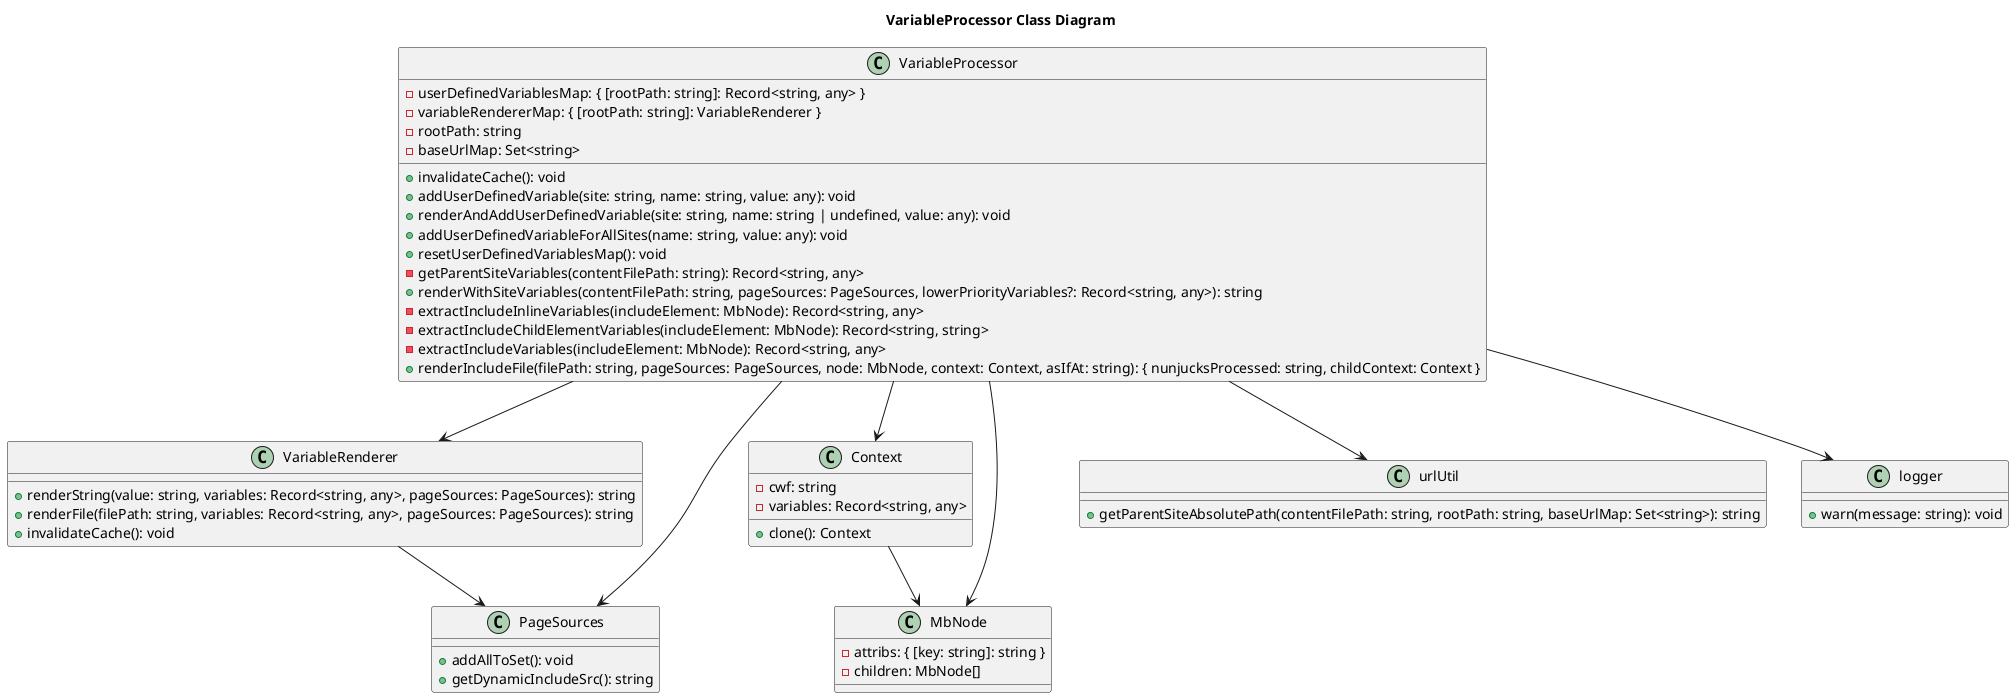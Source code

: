 @startuml
title VariableProcessor Class Diagram
class VariableProcessor {
  - userDefinedVariablesMap: { [rootPath: string]: Record<string, any> }
  - variableRendererMap: { [rootPath: string]: VariableRenderer }
  - rootPath: string
  - baseUrlMap: Set<string>

  + invalidateCache(): void
  + addUserDefinedVariable(site: string, name: string, value: any): void
  + renderAndAddUserDefinedVariable(site: string, name: string | undefined, value: any): void
  + addUserDefinedVariableForAllSites(name: string, value: any): void
  + resetUserDefinedVariablesMap(): void
  - getParentSiteVariables(contentFilePath: string): Record<string, any>
  + renderWithSiteVariables(contentFilePath: string, pageSources: PageSources, lowerPriorityVariables?: Record<string, any>): string
  - extractIncludeInlineVariables(includeElement: MbNode): Record<string, any>
  - extractIncludeChildElementVariables(includeElement: MbNode): Record<string, string>
  - extractIncludeVariables(includeElement: MbNode): Record<string, any>
  + renderIncludeFile(filePath: string, pageSources: PageSources, node: MbNode, context: Context, asIfAt: string): { nunjucksProcessed: string, childContext: Context }
}

class VariableRenderer {
  + renderString(value: string, variables: Record<string, any>, pageSources: PageSources): string
  + renderFile(filePath: string, variables: Record<string, any>, pageSources: PageSources): string
  + invalidateCache(): void
}

class PageSources {
  + addAllToSet(): void
  + getDynamicIncludeSrc(): string
}

class Context {
  - cwf: string
  - variables: Record<string, any>

  + clone(): Context
}

class MbNode {
  - attribs: { [key: string]: string }
  - children: MbNode[]
}

class urlUtil {
  + getParentSiteAbsolutePath(contentFilePath: string, rootPath: string, baseUrlMap: Set<string>): string
}

class logger {
  + warn(message: string): void
}

VariableProcessor --> VariableRenderer
VariableProcessor --> PageSources
VariableProcessor --> Context
VariableProcessor --> MbNode
VariableProcessor --> urlUtil
VariableProcessor --> logger
VariableRenderer --> PageSources
Context --> MbNode



